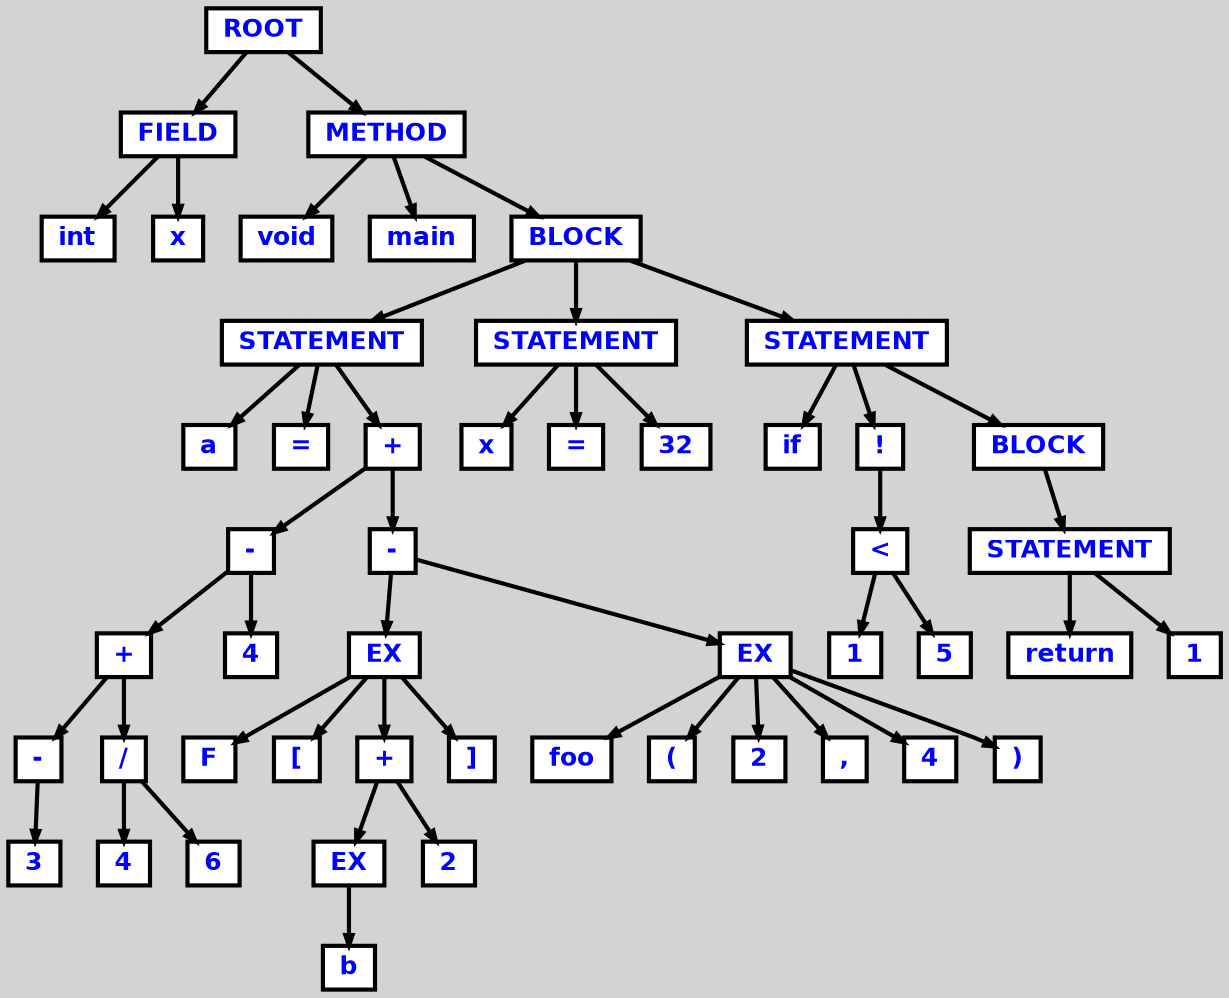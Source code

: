 digraph {

	ordering=out;
	ranksep=.4;
	bgcolor="lightgrey"; node [shape=box, fixedsize=false, fontsize=12, fontname="Helvetica-bold", fontcolor="blue"
		width=.25, height=.25, color="black", fillcolor="white", style="filled, solid, bold"];
	edge [arrowsize=.5, color="black", style="bold"]

  n0 [label="ROOT"];
  n1 [label="FIELD"];
  n1 [label="FIELD"];
  n2 [label="int"];
  n3 [label="x"];
  n4 [label="METHOD"];
  n4 [label="METHOD"];
  n5 [label="void"];
  n6 [label="main"];
  n7 [label="BLOCK"];
  n7 [label="BLOCK"];
  n8 [label="STATEMENT"];
  n8 [label="STATEMENT"];
  n9 [label="a"];
  n10 [label="="];
  n11 [label="+"];
  n11 [label="+"];
  n12 [label="-"];
  n12 [label="-"];
  n13 [label="+"];
  n13 [label="+"];
  n14 [label="-"];
  n14 [label="-"];
  n15 [label="3"];
  n16 [label="/"];
  n16 [label="/"];
  n17 [label="4"];
  n18 [label="6"];
  n19 [label="4"];
  n20 [label="-"];
  n20 [label="-"];
  n21 [label="EX"];
  n21 [label="EX"];
  n22 [label="F"];
  n23 [label="["];
  n24 [label="+"];
  n24 [label="+"];
  n25 [label="EX"];
  n25 [label="EX"];
  n26 [label="b"];
  n27 [label="2"];
  n28 [label="]"];
  n29 [label="EX"];
  n29 [label="EX"];
  n30 [label="foo"];
  n31 [label="("];
  n32 [label="2"];
  n33 [label=","];
  n34 [label="4"];
  n35 [label=")"];
  n36 [label="STATEMENT"];
  n36 [label="STATEMENT"];
  n37 [label="x"];
  n38 [label="="];
  n39 [label="32"];
  n40 [label="STATEMENT"];
  n40 [label="STATEMENT"];
  n41 [label="if"];
  n42 [label="!"];
  n42 [label="!"];
  n43 [label="<"];
  n43 [label="<"];
  n44 [label="1"];
  n45 [label="5"];
  n46 [label="BLOCK"];
  n46 [label="BLOCK"];
  n47 [label="STATEMENT"];
  n47 [label="STATEMENT"];
  n48 [label="return"];
  n49 [label="1"];

  n0 -> n1 // "ROOT" -> "FIELD"
  n1 -> n2 // "FIELD" -> "int"
  n1 -> n3 // "FIELD" -> "x"
  n0 -> n4 // "ROOT" -> "METHOD"
  n4 -> n5 // "METHOD" -> "void"
  n4 -> n6 // "METHOD" -> "main"
  n4 -> n7 // "METHOD" -> "BLOCK"
  n7 -> n8 // "BLOCK" -> "STATEMENT"
  n8 -> n9 // "STATEMENT" -> "a"
  n8 -> n10 // "STATEMENT" -> "="
  n8 -> n11 // "STATEMENT" -> "+"
  n11 -> n12 // "+" -> "-"
  n12 -> n13 // "-" -> "+"
  n13 -> n14 // "+" -> "-"
  n14 -> n15 // "-" -> "3"
  n13 -> n16 // "+" -> "/"
  n16 -> n17 // "/" -> "4"
  n16 -> n18 // "/" -> "6"
  n12 -> n19 // "-" -> "4"
  n11 -> n20 // "+" -> "-"
  n20 -> n21 // "-" -> "EX"
  n21 -> n22 // "EX" -> "F"
  n21 -> n23 // "EX" -> "["
  n21 -> n24 // "EX" -> "+"
  n24 -> n25 // "+" -> "EX"
  n25 -> n26 // "EX" -> "b"
  n24 -> n27 // "+" -> "2"
  n21 -> n28 // "EX" -> "]"
  n20 -> n29 // "-" -> "EX"
  n29 -> n30 // "EX" -> "foo"
  n29 -> n31 // "EX" -> "("
  n29 -> n32 // "EX" -> "2"
  n29 -> n33 // "EX" -> ","
  n29 -> n34 // "EX" -> "4"
  n29 -> n35 // "EX" -> ")"
  n7 -> n36 // "BLOCK" -> "STATEMENT"
  n36 -> n37 // "STATEMENT" -> "x"
  n36 -> n38 // "STATEMENT" -> "="
  n36 -> n39 // "STATEMENT" -> "32"
  n7 -> n40 // "BLOCK" -> "STATEMENT"
  n40 -> n41 // "STATEMENT" -> "if"
  n40 -> n42 // "STATEMENT" -> "!"
  n42 -> n43 // "!" -> "<"
  n43 -> n44 // "<" -> "1"
  n43 -> n45 // "<" -> "5"
  n40 -> n46 // "STATEMENT" -> "BLOCK"
  n46 -> n47 // "BLOCK" -> "STATEMENT"
  n47 -> n48 // "STATEMENT" -> "return"
  n47 -> n49 // "STATEMENT" -> "1"

}

